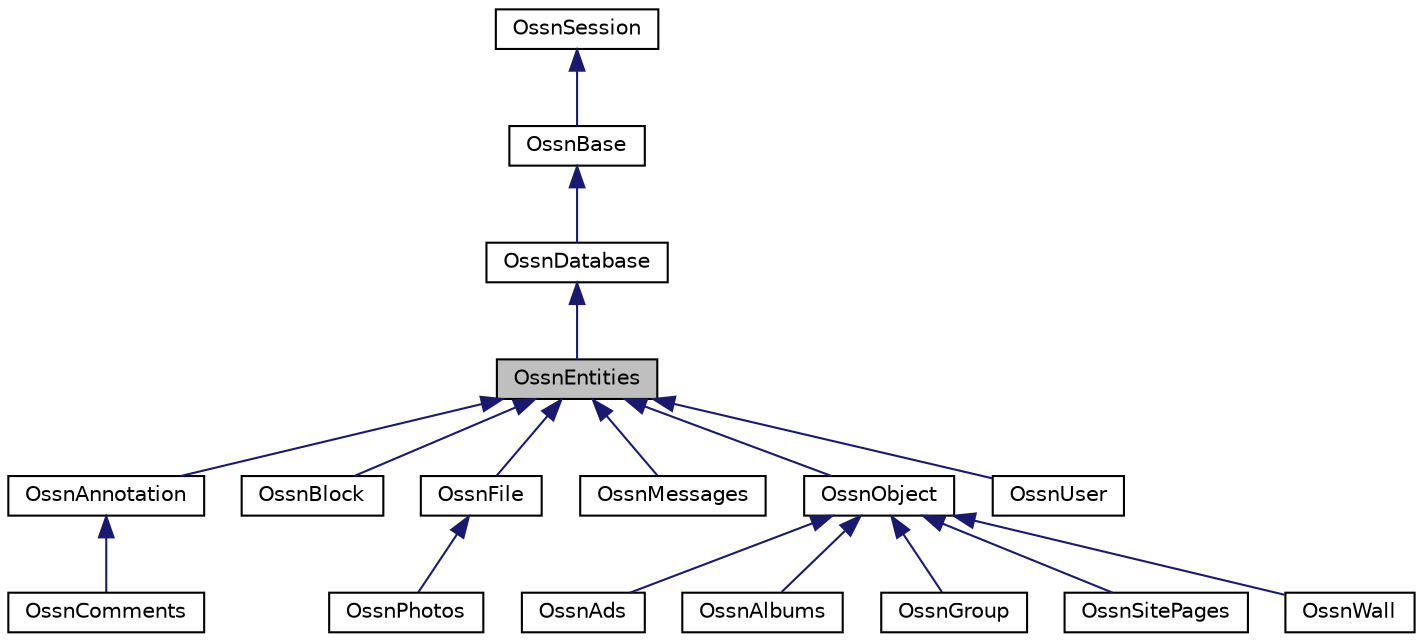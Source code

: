 digraph "OssnEntities"
{
  edge [fontname="Helvetica",fontsize="10",labelfontname="Helvetica",labelfontsize="10"];
  node [fontname="Helvetica",fontsize="10",shape=record];
  Node1 [label="OssnEntities",height=0.2,width=0.4,color="black", fillcolor="grey75", style="filled", fontcolor="black"];
  Node2 -> Node1 [dir="back",color="midnightblue",fontsize="10",style="solid",fontname="Helvetica"];
  Node2 [label="OssnDatabase",height=0.2,width=0.4,color="black", fillcolor="white", style="filled",URL="$class_ossn_database.html"];
  Node3 -> Node2 [dir="back",color="midnightblue",fontsize="10",style="solid",fontname="Helvetica"];
  Node3 [label="OssnBase",height=0.2,width=0.4,color="black", fillcolor="white", style="filled",URL="$class_ossn_base.html"];
  Node4 -> Node3 [dir="back",color="midnightblue",fontsize="10",style="solid",fontname="Helvetica"];
  Node4 [label="OssnSession",height=0.2,width=0.4,color="black", fillcolor="white", style="filled",URL="$class_ossn_session.html"];
  Node1 -> Node5 [dir="back",color="midnightblue",fontsize="10",style="solid",fontname="Helvetica"];
  Node5 [label="OssnAnnotation",height=0.2,width=0.4,color="black", fillcolor="white", style="filled",URL="$class_ossn_annotation.html"];
  Node5 -> Node6 [dir="back",color="midnightblue",fontsize="10",style="solid",fontname="Helvetica"];
  Node6 [label="OssnComments",height=0.2,width=0.4,color="black", fillcolor="white", style="filled",URL="$class_ossn_comments.html"];
  Node1 -> Node7 [dir="back",color="midnightblue",fontsize="10",style="solid",fontname="Helvetica"];
  Node7 [label="OssnBlock",height=0.2,width=0.4,color="black", fillcolor="white", style="filled",URL="$class_ossn_block.html"];
  Node1 -> Node8 [dir="back",color="midnightblue",fontsize="10",style="solid",fontname="Helvetica"];
  Node8 [label="OssnFile",height=0.2,width=0.4,color="black", fillcolor="white", style="filled",URL="$class_ossn_file.html"];
  Node8 -> Node9 [dir="back",color="midnightblue",fontsize="10",style="solid",fontname="Helvetica"];
  Node9 [label="OssnPhotos",height=0.2,width=0.4,color="black", fillcolor="white", style="filled",URL="$class_ossn_photos.html"];
  Node1 -> Node10 [dir="back",color="midnightblue",fontsize="10",style="solid",fontname="Helvetica"];
  Node10 [label="OssnMessages",height=0.2,width=0.4,color="black", fillcolor="white", style="filled",URL="$class_ossn_messages.html"];
  Node1 -> Node11 [dir="back",color="midnightblue",fontsize="10",style="solid",fontname="Helvetica"];
  Node11 [label="OssnObject",height=0.2,width=0.4,color="black", fillcolor="white", style="filled",URL="$class_ossn_object.html"];
  Node11 -> Node12 [dir="back",color="midnightblue",fontsize="10",style="solid",fontname="Helvetica"];
  Node12 [label="OssnAds",height=0.2,width=0.4,color="black", fillcolor="white", style="filled",URL="$class_ossn_ads.html"];
  Node11 -> Node13 [dir="back",color="midnightblue",fontsize="10",style="solid",fontname="Helvetica"];
  Node13 [label="OssnAlbums",height=0.2,width=0.4,color="black", fillcolor="white", style="filled",URL="$class_ossn_albums.html"];
  Node11 -> Node14 [dir="back",color="midnightblue",fontsize="10",style="solid",fontname="Helvetica"];
  Node14 [label="OssnGroup",height=0.2,width=0.4,color="black", fillcolor="white", style="filled",URL="$class_ossn_group.html"];
  Node11 -> Node15 [dir="back",color="midnightblue",fontsize="10",style="solid",fontname="Helvetica"];
  Node15 [label="OssnSitePages",height=0.2,width=0.4,color="black", fillcolor="white", style="filled",URL="$class_ossn_site_pages.html"];
  Node11 -> Node16 [dir="back",color="midnightblue",fontsize="10",style="solid",fontname="Helvetica"];
  Node16 [label="OssnWall",height=0.2,width=0.4,color="black", fillcolor="white", style="filled",URL="$class_ossn_wall.html"];
  Node1 -> Node17 [dir="back",color="midnightblue",fontsize="10",style="solid",fontname="Helvetica"];
  Node17 [label="OssnUser",height=0.2,width=0.4,color="black", fillcolor="white", style="filled",URL="$class_ossn_user.html"];
}
